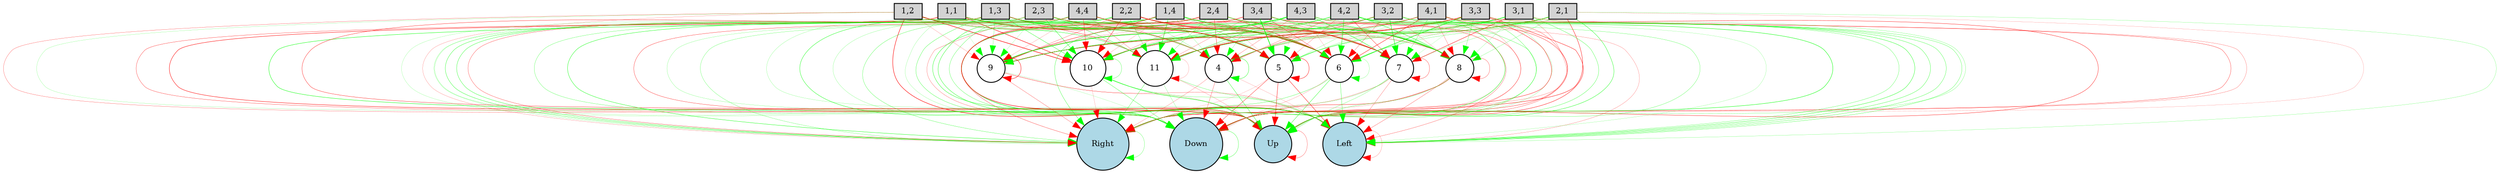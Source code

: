 digraph {
	node [fontsize=9 height=0.2 shape=circle width=0.2]
	"1,1" [fillcolor=lightgray shape=box style=filled]
	"1,2" [fillcolor=lightgray shape=box style=filled]
	"1,3" [fillcolor=lightgray shape=box style=filled]
	"1,4" [fillcolor=lightgray shape=box style=filled]
	"2,1" [fillcolor=lightgray shape=box style=filled]
	"2,2" [fillcolor=lightgray shape=box style=filled]
	"2,3" [fillcolor=lightgray shape=box style=filled]
	"2,4" [fillcolor=lightgray shape=box style=filled]
	"3,1" [fillcolor=lightgray shape=box style=filled]
	"3,2" [fillcolor=lightgray shape=box style=filled]
	"3,3" [fillcolor=lightgray shape=box style=filled]
	"3,4" [fillcolor=lightgray shape=box style=filled]
	"4,1" [fillcolor=lightgray shape=box style=filled]
	"4,2" [fillcolor=lightgray shape=box style=filled]
	"4,3" [fillcolor=lightgray shape=box style=filled]
	"4,4" [fillcolor=lightgray shape=box style=filled]
	Right [fillcolor=lightblue style=filled]
	Down [fillcolor=lightblue style=filled]
	Left [fillcolor=lightblue style=filled]
	Up [fillcolor=lightblue style=filled]
	4 [fillcolor=white style=filled]
	5 [fillcolor=white style=filled]
	6 [fillcolor=white style=filled]
	7 [fillcolor=white style=filled]
	8 [fillcolor=white style=filled]
	9 [fillcolor=white style=filled]
	10 [fillcolor=white style=filled]
	11 [fillcolor=white style=filled]
	"1,4" -> 5 [color=green penwidth=0.228613756097 style=solid]
	7 -> Up [color=green penwidth=0.187513634844 style=solid]
	"1,1" -> Right [color=green penwidth=0.149805164355 style=solid]
	"1,3" -> 8 [color=green penwidth=0.111447048396 style=solid]
	"4,4" -> Up [color=red penwidth=0.280543210718 style=solid]
	"4,3" -> Left [color=green penwidth=0.129072303125 style=solid]
	"3,4" -> 9 [color=red penwidth=0.171548130233 style=solid]
	"4,1" -> Up [color=red penwidth=0.338022312607 style=solid]
	"4,2" -> 9 [color=green penwidth=0.299313142767 style=solid]
	"2,4" -> Down [color=green penwidth=0.338770977512 style=solid]
	"3,4" -> 4 [color=green penwidth=0.162218228401 style=solid]
	4 -> Right [color=red penwidth=0.161669151663 style=solid]
	"3,2" -> Up [color=green penwidth=0.177262887211 style=solid]
	9 -> Right [color=red penwidth=0.211414593713 style=solid]
	"2,1" -> Down [color=green penwidth=0.338155856543 style=solid]
	5 -> 5 [color=red penwidth=0.36649650391 style=solid]
	"3,1" -> 10 [color=green penwidth=0.124906114913 style=solid]
	"1,4" -> 10 [color=red penwidth=0.125816901167 style=solid]
	"2,4" -> Right [color=green penwidth=0.233705370272 style=solid]
	"1,3" -> 11 [color=red penwidth=0.296530278684 style=solid]
	"1,2" -> 10 [color=red penwidth=0.557707338287 style=solid]
	"2,4" -> 11 [color=green penwidth=0.183533562476 style=solid]
	9 -> 9 [color=red penwidth=0.421159325038 style=solid]
	Down -> Down [color=green penwidth=0.257871095579 style=solid]
	"4,2" -> 10 [color=green penwidth=0.250099964427 style=solid]
	"2,3" -> 10 [color=green penwidth=0.33416937164 style=solid]
	8 -> Left [color=red penwidth=0.21744584722 style=solid]
	"2,2" -> Down [color=green penwidth=0.151233189968 style=solid]
	9 -> Up [color=red penwidth=0.106855562893 style=solid]
	6 -> Right [color=green penwidth=0.240135017665 style=solid]
	"3,1" -> 9 [color=green penwidth=0.145059163244 style=solid]
	"1,2" -> 11 [color=green penwidth=0.166435204095 style=solid]
	"1,3" -> Down [color=green penwidth=0.39660990975 style=solid]
	11 -> Right [color=green penwidth=0.239082943074 style=solid]
	"4,1" -> 8 [color=red penwidth=0.186379426741 style=solid]
	"4,2" -> Right [color=green penwidth=0.355505555173 style=solid]
	"4,3" -> 8 [color=green penwidth=0.167205630019 style=solid]
	"2,4" -> 8 [color=green penwidth=0.421727692317 style=solid]
	"3,4" -> Up [color=red penwidth=0.301498976235 style=solid]
	"2,3" -> 5 [color=red penwidth=0.209063367954 style=solid]
	"3,3" -> Left [color=green penwidth=0.255600308795 style=solid]
	Left -> Left [color=red penwidth=0.152200802722 style=solid]
	"2,1" -> 6 [color=green penwidth=0.193393773373 style=solid]
	"2,2" -> Left [color=green penwidth=0.232645151499 style=solid]
	"1,2" -> Up [color=green penwidth=0.130476600404 style=solid]
	"3,2" -> 9 [color=green penwidth=0.435087058708 style=solid]
	"3,1" -> Up [color=red penwidth=0.182904199677 style=solid]
	"1,4" -> Down [color=green penwidth=0.350023480582 style=solid]
	"2,1" -> 11 [color=green penwidth=0.3655246737 style=solid]
	"1,1" -> 4 [color=red penwidth=0.176710965504 style=solid]
	"1,3" -> 4 [color=green penwidth=0.328450028194 style=solid]
	"4,4" -> 7 [color=red penwidth=0.155388601054 style=solid]
	"1,2" -> Left [color=red penwidth=0.479214907201 style=solid]
	"4,3" -> 6 [color=red penwidth=0.112469057009 style=solid]
	"1,2" -> 5 [color=red penwidth=0.116817134098 style=solid]
	"4,1" -> 7 [color=green penwidth=0.198434167259 style=solid]
	"4,2" -> 5 [color=red penwidth=0.16644248112 style=solid]
	"4,3" -> 11 [color=green penwidth=0.298092244006 style=solid]
	"2,4" -> 5 [color=red penwidth=0.119015564438 style=solid]
	"3,3" -> 8 [color=green penwidth=0.204681558571 style=solid]
	"3,4" -> Right [color=red penwidth=0.256006633107 style=solid]
	"2,2" -> 8 [color=red penwidth=0.161265121796 style=solid]
	"2,3" -> Right [color=green penwidth=0.296429196372 style=solid]
	Right -> Right [color=green penwidth=0.20425111716 style=solid]
	"3,2" -> 7 [color=green penwidth=0.454489529664 style=solid]
	"3,3" -> 5 [color=green penwidth=0.122349086303 style=solid]
	"2,1" -> 5 [color=green penwidth=0.142206290261 style=solid]
	"2,2" -> 7 [color=red penwidth=0.172483217321 style=solid]
	5 -> Down [color=red penwidth=0.309438242085 style=solid]
	"3,1" -> 6 [color=green penwidth=0.197902977113 style=solid]
	"3,2" -> 10 [color=green penwidth=0.176563230869 style=solid]
	10 -> Up [color=green penwidth=0.455016466981 style=solid]
	"1,4" -> 6 [color=green penwidth=0.351728973421 style=solid]
	7 -> Left [color=red penwidth=0.19226651106 style=solid]
	"1,1" -> Down [color=red penwidth=0.263225707811 style=solid]
	"1,3" -> 7 [color=green penwidth=0.161810201054 style=solid]
	"4,4" -> 4 [color=red penwidth=0.177587545838 style=solid]
	"4,3" -> Down [color=red penwidth=0.250871645031 style=solid]
	"3,4" -> 10 [color=red penwidth=0.139435355436 style=solid]
	"4,1" -> Left [color=green penwidth=0.271772782273 style=solid]
	"4,2" -> 6 [color=green penwidth=0.375349401903 style=solid]
	"2,4" -> Left [color=red penwidth=0.216378456217 style=solid]
	"3,3" -> 11 [color=red penwidth=0.38338111102 style=solid]
	"3,4" -> 5 [color=green penwidth=0.713178696098 style=solid]
	"2,3" -> Up [color=green penwidth=0.133505953337 style=solid]
	4 -> Down [color=red penwidth=0.221514357383 style=solid]
	"3,2" -> Right [color=red penwidth=0.150860180857 style=solid]
	"2,1" -> Right [color=red penwidth=0.393529462772 style=solid]
	"3,1" -> 5 [color=green penwidth=0.294175324213 style=solid]
	"1,4" -> 11 [color=green penwidth=0.440196059528 style=solid]
	7 -> Down [color=green penwidth=0.176423441105 style=solid]
	"1,1" -> Left [color=green penwidth=0.134892999752 style=solid]
	"1,3" -> 10 [color=green penwidth=0.316339334771 style=solid]
	"4,4" -> Down [color=green penwidth=0.214628938115 style=solid]
	"1,2" -> 4 [color=green penwidth=0.122115966717 style=solid]
	"4,1" -> Down [color=red penwidth=0.235933039843 style=solid]
	"4,2" -> 11 [color=green penwidth=0.217666430011 style=solid]
	"2,3" -> 9 [color=green penwidth=0.11896006659 style=solid]
	8 -> Up [color=green penwidth=0.215153546998 style=solid]
	11 -> Up [color=red penwidth=0.143691783426 style=solid]
	10 -> 10 [color=green penwidth=0.227256605639 style=solid]
	9 -> Left [color=red penwidth=0.213923005699 style=solid]
	6 -> Down [color=red penwidth=0.128277846704 style=solid]
	"3,1" -> 8 [color=green penwidth=0.130997867615 style=solid]
	"1,2" -> 8 [color=red penwidth=0.230818185956 style=solid]
	"1,3" -> Right [color=green penwidth=0.305183762084 style=solid]
	"1,4" -> 8 [color=green penwidth=0.457896586552 style=solid]
	"2,4" -> 6 [color=red penwidth=0.347008013523 style=solid]
	"4,1" -> 11 [color=red penwidth=0.364883546045 style=solid]
	"4,2" -> Down [color=green penwidth=0.241485160568 style=solid]
	"2,4" -> 9 [color=red penwidth=0.136727304582 style=solid]
	"2,3" -> 4 [color=red penwidth=0.158583269603 style=solid]
	"3,3" -> Down [color=red penwidth=0.375241035884 style=solid]
	8 -> Right [color=red penwidth=0.128784792708 style=solid]
	"2,2" -> Up [color=green penwidth=0.138177507028 style=solid]
	"3,1" -> Left [color=green penwidth=0.239889318762 style=solid]
	"1,4" -> Left [color=green penwidth=0.4827613784 style=solid]
	"2,1" -> 10 [color=red penwidth=0.34805680334 style=solid]
	6 -> Left [color=green penwidth=0.270314933436 style=solid]
	"1,1" -> 5 [color=green penwidth=0.408981280618 style=solid]
	"1,3" -> Up [color=red penwidth=0.316170390149 style=solid]
	"4,4" -> 10 [color=red penwidth=0.287278269973 style=solid]
	"4,3" -> 5 [color=green penwidth=0.106716486278 style=solid]
	"4,4" -> 11 [color=red penwidth=0.175159096987 style=solid]
	"4,1" -> 6 [color=red penwidth=0.39606886577 style=solid]
	"4,2" -> Left [color=green penwidth=0.221316175631 style=solid]
	"4,3" -> 10 [color=green penwidth=0.395637580485 style=solid]
	"1,2" -> 7 [color=green penwidth=0.164519680982 style=solid]
	"1,2" -> Right [color=red penwidth=0.144551225341 style=solid]
	"2,2" -> 9 [color=red penwidth=0.21269048667 style=solid]
	"2,3" -> 7 [color=red penwidth=0.172392241512 style=solid]
	"3,2" -> 4 [color=red penwidth=0.309409348883 style=solid]
	"3,3" -> 4 [color=green penwidth=0.1447825863 style=solid]
	"4,4" -> Right [color=red penwidth=0.243097956484 style=solid]
	"2,1" -> 4 [color=green penwidth=0.120706170078 style=solid]
	"2,2" -> 4 [color=green penwidth=0.160933502845 style=solid]
	5 -> Right [color=red penwidth=0.100597660604 style=solid]
	"3,1" -> Down [color=green penwidth=0.255444626513 style=solid]
	"3,2" -> 11 [color=red penwidth=0.103008299968 style=solid]
	10 -> Right [color=red penwidth=0.123350080625 style=solid]
	"1,4" -> 7 [color=red penwidth=0.246090070944 style=solid]
	"2,1" -> 9 [color=red penwidth=0.110087091539 style=solid]
	"1,2" -> 9 [color=red penwidth=0.135998989725 style=solid]
	"1,2" -> 6 [color=red penwidth=0.226504778608 style=solid]
	"1,3" -> 6 [color=red penwidth=0.249432625237 style=solid]
	"4,4" -> 5 [color=red penwidth=0.507443762495 style=solid]
	"4,4" -> 6 [color=green penwidth=0.372875782066 style=solid]
	"4,3" -> Right [color=green penwidth=0.273233060704 style=solid]
	"4,4" -> 8 [color=red penwidth=0.133916796226 style=solid]
	"3,4" -> 11 [color=red penwidth=0.171738912666 style=solid]
	"4,1" -> 5 [color=green penwidth=0.149625830168 style=solid]
	"4,2" -> 7 [color=red penwidth=0.308339232021 style=solid]
	"2,4" -> Up [color=red penwidth=0.501329273462 style=solid]
	"3,3" -> 10 [color=red penwidth=0.198080148967 style=solid]
	"3,4" -> 6 [color=red penwidth=0.258627935994 style=solid]
	"2,2" -> 10 [color=red penwidth=0.368507497175 style=solid]
	"2,3" -> Left [color=red penwidth=0.196311049007 style=solid]
	4 -> Left [color=red penwidth=0.118300673718 style=solid]
	"3,2" -> Down [color=green penwidth=0.14042869157 style=solid]
	"3,3" -> 7 [color=green penwidth=0.104114971214 style=solid]
	"2,1" -> Up [color=red penwidth=0.116586604866 style=solid]
	5 -> Up [color=red penwidth=0.38396689941 style=solid]
	"3,1" -> 4 [color=red penwidth=0.151624539892 style=solid]
	"1,4" -> 4 [color=green penwidth=0.140915056023 style=solid]
	7 -> Right [color=red penwidth=0.189204472686 style=solid]
	"1,1" -> Up [color=red penwidth=0.421093868749 style=solid]
	"1,3" -> 9 [color=green penwidth=0.180857891124 style=solid]
	11 -> 11 [color=red penwidth=0.124449714976 style=solid]
	"4,4" -> Left [color=green penwidth=0.33454554147 style=solid]
	11 -> Left [color=green penwidth=0.216081399926 style=solid]
	"4,3" -> Up [color=green penwidth=0.211675667156 style=solid]
	"3,4" -> 8 [color=green penwidth=0.394903146177 style=solid]
	"4,1" -> Right [color=green penwidth=0.23864267209 style=solid]
	"4,2" -> 8 [color=green penwidth=0.379561120677 style=solid]
	"2,3" -> 8 [color=green penwidth=0.338252269117 style=solid]
	"1,1" -> 6 [color=green penwidth=0.314758892938 style=solid]
	"3,2" -> Left [color=green penwidth=0.332594043132 style=solid]
	9 -> Down [color=green penwidth=0.113160474441 style=solid]
	6 -> 6 [color=green penwidth=0.151975199939 style=solid]
	"3,1" -> 11 [color=green penwidth=0.369363559475 style=solid]
	"1,1" -> 9 [color=green penwidth=0.100194253858 style=solid]
	"1,4" -> 9 [color=red penwidth=0.400984304825 style=solid]
	7 -> 7 [color=red penwidth=0.255225507254 style=solid]
	"1,1" -> 8 [color=green penwidth=0.151055190847 style=solid]
	"4,1" -> 10 [color=green penwidth=0.100394913022 style=solid]
	"2,4" -> 10 [color=red penwidth=0.199311583238 style=solid]
	"2,3" -> 11 [color=green penwidth=0.293897760864 style=solid]
	Up -> Up [color=red penwidth=0.217235463218 style=solid]
	"3,3" -> Right [color=red penwidth=0.354774749529 style=solid]
	8 -> Down [color=red penwidth=0.350620454906 style=solid]
	"2,2" -> Right [color=green penwidth=0.352143024214 style=solid]
	4 -> 4 [color=green penwidth=0.318614396877 style=solid]
	"1,4" -> Up [color=green penwidth=0.145120253585 style=solid]
	6 -> Up [color=green penwidth=0.317616874816 style=solid]
	"1,1" -> 10 [color=red penwidth=0.472774530637 style=solid]
	"1,3" -> Left [color=green penwidth=0.255901287393 style=solid]
	"1,2" -> Down [color=red penwidth=0.19904017007 style=solid]
	"4,3" -> 4 [color=red penwidth=0.180223238376 style=solid]
	"4,1" -> 9 [color=red penwidth=0.104267084907 style=solid]
	"4,2" -> Up [color=green penwidth=0.414600331281 style=solid]
	"4,3" -> 9 [color=green penwidth=0.639122036093 style=solid]
	"2,4" -> 7 [color=red penwidth=0.121901127753 style=solid]
	"3,4" -> Left [color=red penwidth=0.161155042359 style=solid]
	"3,4" -> Down [color=red penwidth=0.101859139335 style=solid]
	"2,3" -> 6 [color=red penwidth=0.269667333928 style=solid]
	11 -> Down [color=green penwidth=0.160632613997 style=solid]
	"3,2" -> 5 [color=green penwidth=0.145205918833 style=solid]
	"3,3" -> Up [color=red penwidth=0.271287074064 style=solid]
	"2,1" -> 7 [color=green penwidth=0.151218580344 style=solid]
	"2,2" -> 5 [color=green penwidth=0.194108844081 style=solid]
	"3,1" -> Right [color=red penwidth=0.174160387485 style=solid]
	"3,2" -> 8 [color=red penwidth=0.138421260156 style=solid]
	10 -> Down [color=green penwidth=0.2617576171 style=solid]
	"1,4" -> Right [color=green penwidth=0.193850162935 style=solid]
	"2,1" -> 8 [color=green penwidth=0.160531212926 style=solid]
	"1,1" -> 7 [color=red penwidth=0.535085818678 style=solid]
	"1,3" -> 5 [color=green penwidth=0.298964033644 style=solid]
	"1,1" -> 11 [color=green penwidth=0.185107906982 style=solid]
	"4,3" -> 7 [color=green penwidth=0.384882983854 style=solid]
	"4,4" -> 9 [color=red penwidth=0.124078222954 style=solid]
	"4,1" -> 4 [color=green penwidth=0.291395515511 style=solid]
	"4,2" -> 4 [color=red penwidth=0.203859887021 style=solid]
	"2,4" -> 4 [color=red penwidth=0.314643749791 style=solid]
	"3,3" -> 9 [color=red penwidth=0.35903610459 style=solid]
	"3,4" -> 7 [color=red penwidth=0.133843746351 style=solid]
	8 -> 8 [color=red penwidth=0.228850005239 style=solid]
	"2,2" -> 11 [color=green penwidth=0.221496205118 style=solid]
	"2,3" -> Down [color=green penwidth=0.122628937708 style=solid]
	4 -> Up [color=green penwidth=0.320643393131 style=solid]
	"3,2" -> 6 [color=red penwidth=0.204083092137 style=solid]
	"3,3" -> 6 [color=green penwidth=0.548302675681 style=solid]
	"2,1" -> Left [color=green penwidth=0.157074923103 style=solid]
	"2,2" -> 6 [color=red penwidth=0.603737672807 style=solid]
	5 -> Left [color=red penwidth=0.392058273795 style=solid]
	"3,1" -> 7 [color=red penwidth=0.395125612245 style=solid]
	10 -> Left [color=green penwidth=0.199149565901 style=solid]
}
